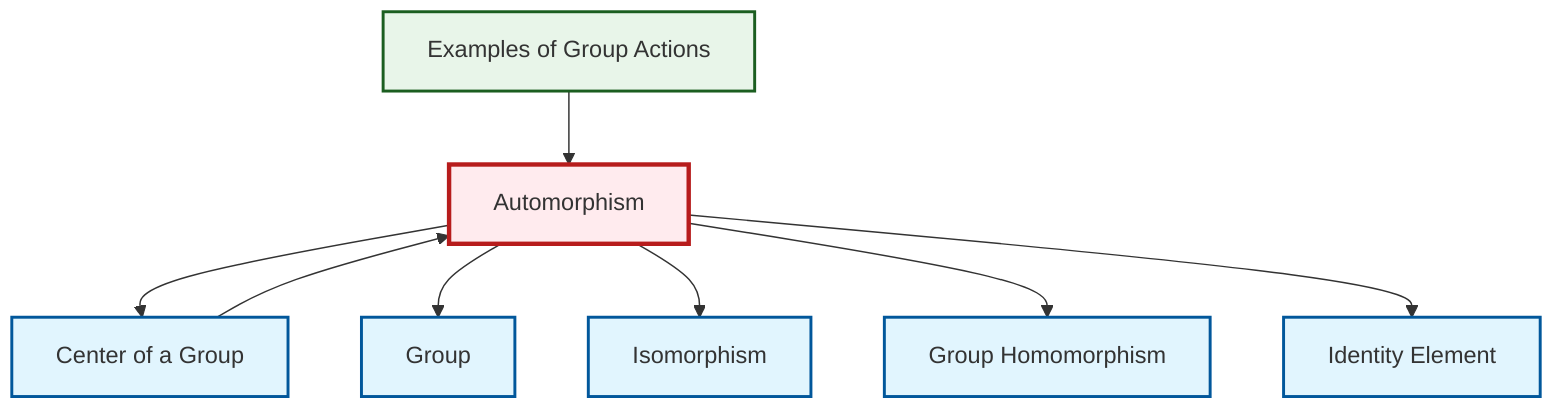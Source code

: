 graph TD
    classDef definition fill:#e1f5fe,stroke:#01579b,stroke-width:2px
    classDef theorem fill:#f3e5f5,stroke:#4a148c,stroke-width:2px
    classDef axiom fill:#fff3e0,stroke:#e65100,stroke-width:2px
    classDef example fill:#e8f5e9,stroke:#1b5e20,stroke-width:2px
    classDef current fill:#ffebee,stroke:#b71c1c,stroke-width:3px
    ex-group-action-examples["Examples of Group Actions"]:::example
    def-automorphism["Automorphism"]:::definition
    def-isomorphism["Isomorphism"]:::definition
    def-homomorphism["Group Homomorphism"]:::definition
    def-identity-element["Identity Element"]:::definition
    def-group["Group"]:::definition
    def-center-of-group["Center of a Group"]:::definition
    def-automorphism --> def-center-of-group
    def-automorphism --> def-group
    def-center-of-group --> def-automorphism
    def-automorphism --> def-isomorphism
    def-automorphism --> def-homomorphism
    ex-group-action-examples --> def-automorphism
    def-automorphism --> def-identity-element
    class def-automorphism current